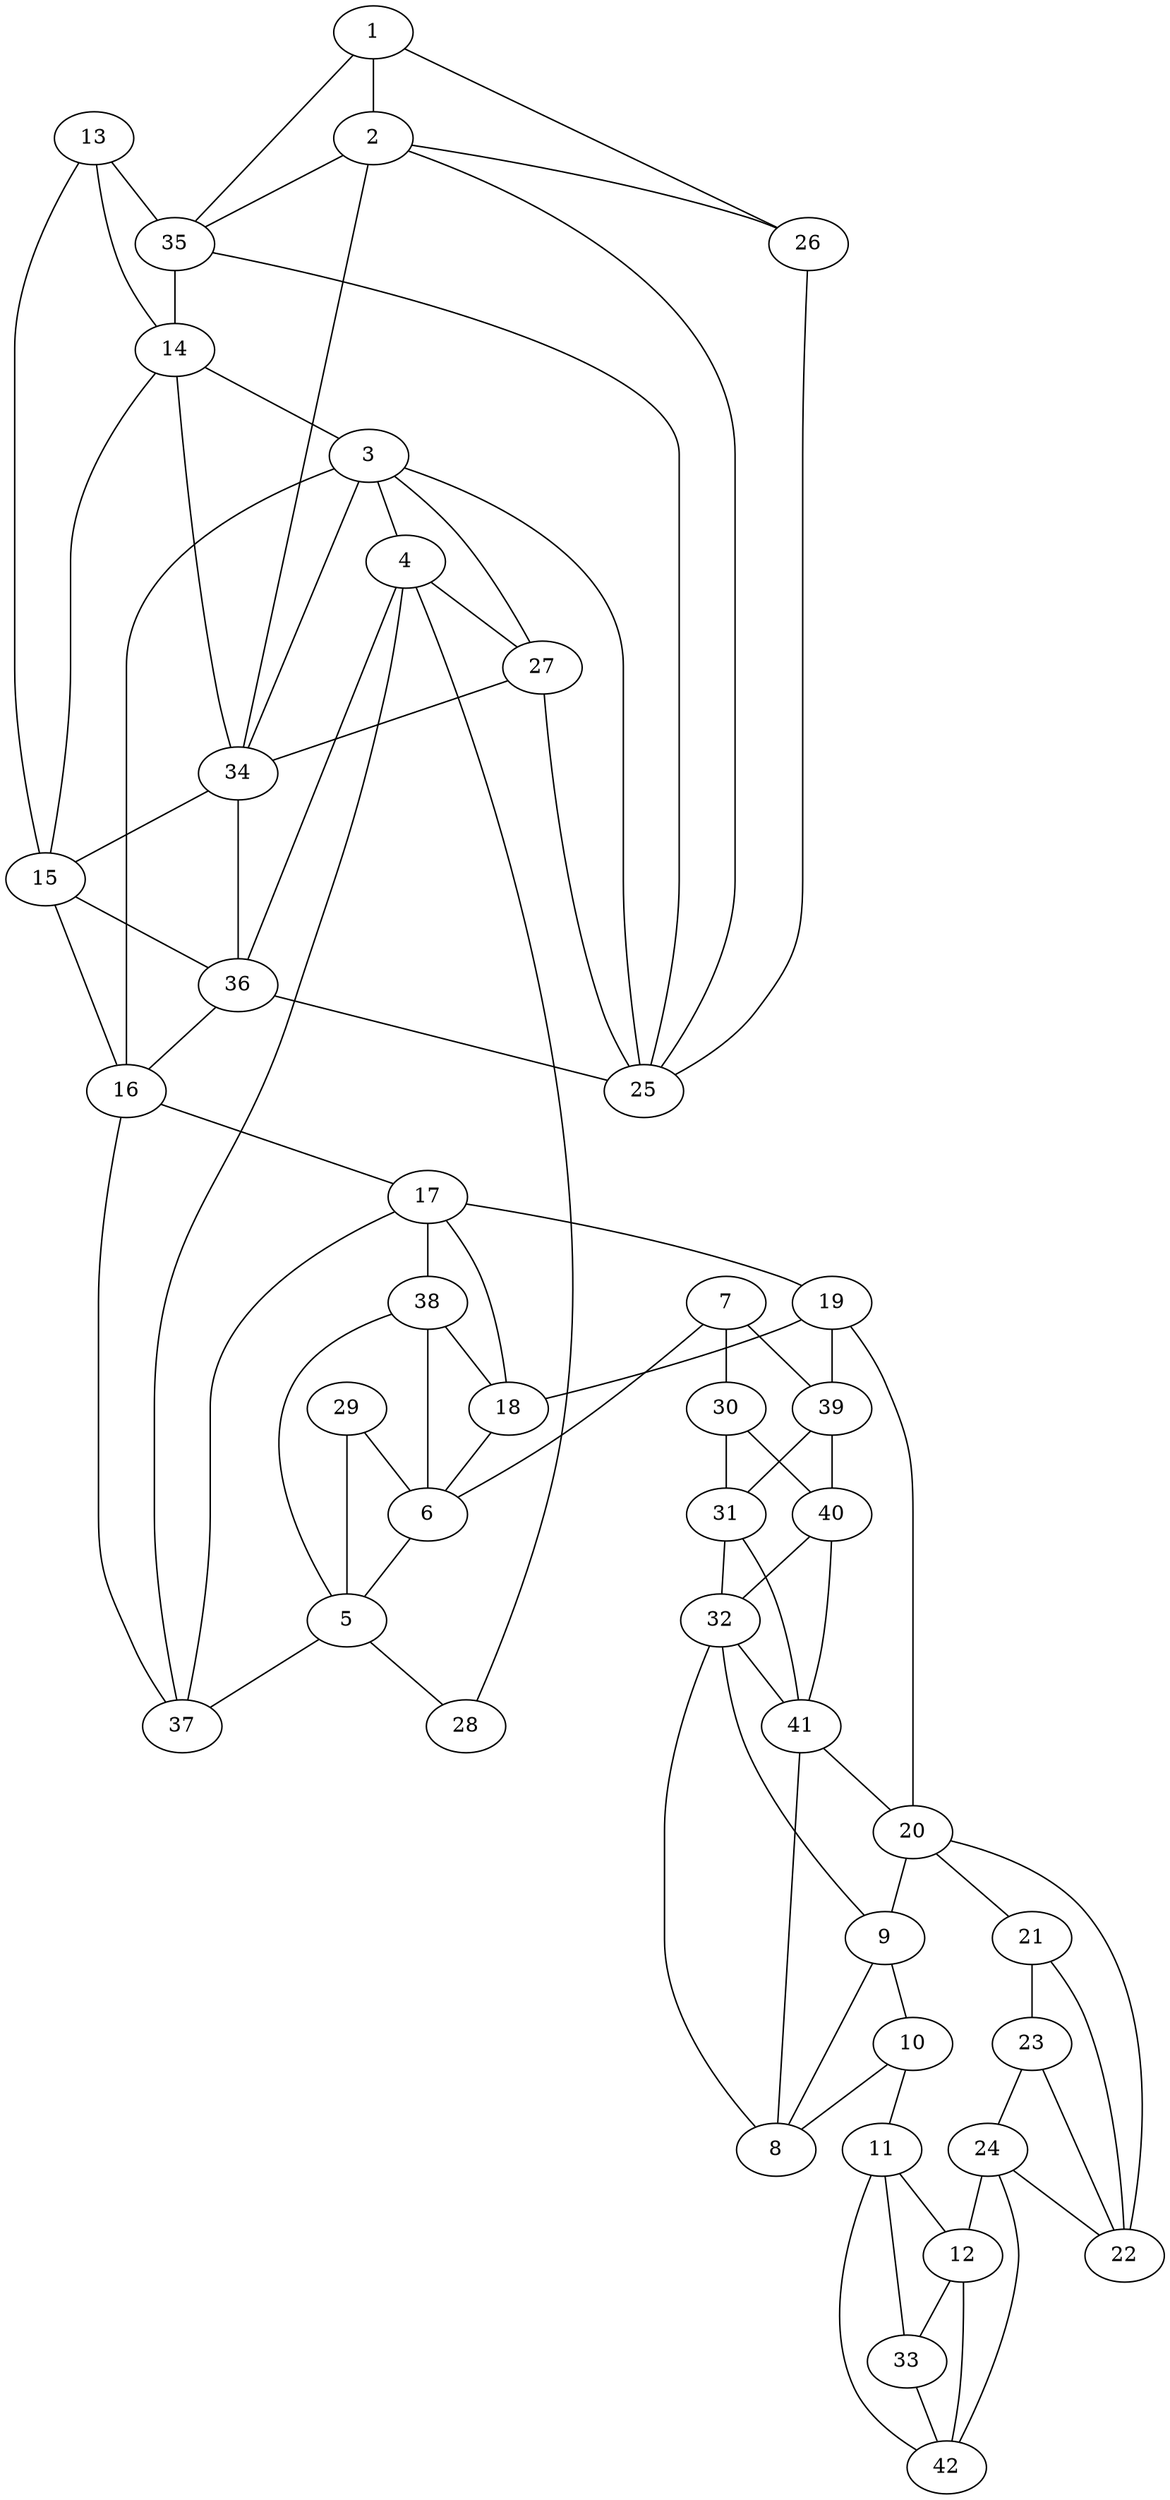graph pdb1ekk {
	1	 [aaLength=16,
		sequence=DAQSAAKCLTAVRRHS,
		type=0];
	2	 [aaLength=13,
		sequence=VTNFTANGLLALG,
		type=0];
	1 -- 2	 [distance0="32.76293",
		frequency=1,
		type0=1];
	26	 [aaLength=5,
		sequence=LVHSI,
		type=1];
	1 -- 26	 [distance0="32.85519",
		frequency=1,
		type0=2];
	35	 [aaLength=5,
		sequence=LVHSI,
		type=1];
	1 -- 35	 [distance0="32.85519",
		frequency=1,
		type0=3];
	2 -- 26	 [distance0="12.77307",
		frequency=1,
		type0=1];
	2 -- 35	 [distance0="12.77307",
		frequency=1,
		type0=2];
	3	 [aaLength=8,
		sequence=EVADMAKI,
		type=0];
	4	 [aaLength=19,
		sequence=SKESVEAMIIAGKSANEHG,
		type=0];
	3 -- 4	 [distance0="21.15181",
		frequency=1,
		type0=1];
	25	 [aaLength=4,
		sequence=SPVM,
		type=1];
	3 -- 25	 [distance0="22.11492",
		frequency=1,
		type0=2];
	27	 [aaLength=5,
		sequence=ALVLN,
		type=1];
	3 -- 27	 [distance0="2.0",
		frequency=1,
		type0=4];
	34	 [aaLength=4,
		sequence=SPVM,
		type=1];
	3 -- 34	 [distance0="22.11492",
		frequency=1,
		type0=3];
	4 -- 27	 [distance0="19.27983",
		frequency=1,
		type0=1];
	36	 [aaLength=5,
		sequence=ALVLN,
		type=1];
	4 -- 36	 [distance0="19.27983",
		frequency=1,
		type0=2];
	5	 [aaLength=15,
		sequence=TPFRTESARDIIREV,
		type=0];
	28	 [aaLength=4,
		sequence=VILD,
		type=1];
	5 -- 28	 [distance0="22.06768",
		frequency=1,
		type0=1];
	37	 [aaLength=4,
		sequence=VILD,
		type=1];
	5 -- 37	 [distance0="22.06768",
		frequency=1,
		type0=2];
	6	 [aaLength=10,
		sequence=NAAEIAHTVG,
		type=0];
	6 -- 5	 [distance0="22.97396",
		frequency=1,
		type0=1];
	7	 [aaLength=16,
		sequence=GGDIIRLAQQAAQKLN,
		type=0];
	7 -- 6	 [distance0="25.11549",
		frequency=1,
		type0=1];
	30	 [aaLength=4,
		sequence=VIAI,
		type=1];
	7 -- 30	 [distance0="36.68007",
		distance1="1.0",
		frequency=2,
		type0=2,
		type1=4];
	39	 [aaLength=4,
		sequence=VIAI,
		type=1];
	7 -- 39	 [distance0="36.68007",
		frequency=1,
		type0=3];
	8	 [aaLength=7,
		sequence=HKLLTKV,
		type=0];
	32	 [aaLength=6,
		sequence=HVYTLH,
		type=1];
	8 -- 32	 [distance0="16.81527",
		frequency=1,
		type0=1];
	41	 [aaLength=5,
		sequence=HVYTL,
		type=1];
	8 -- 41	 [distance0="16.81527",
		frequency=1,
		type0=2];
	9	 [aaLength=11,
		sequence=LLTSVVGAFCA,
		type=0];
	9 -- 8	 [distance0="18.70982",
		frequency=1,
		type0=2];
	10	 [aaLength=25,
		sequence=NPLFAAIAAISSYGVAAQLAAQQTA,
		type=0];
	9 -- 10	 [distance0="14.48924",
		distance1="3.0",
		frequency=2,
		type0=1,
		type1=4];
	9 -- 32	 [distance0="29.27526",
		frequency=1,
		type0=3];
	10 -- 8	 [distance0="28.08863",
		frequency=1,
		type0=2];
	11	 [aaLength=16,
		sequence=GPGSFQIELLNKLSTV,
		type=0];
	10 -- 11	 [distance0="29.18451",
		distance1="2.0",
		frequency=2,
		type0=3,
		type1=4];
	12	 [aaLength=9,
		sequence=TEQDVQEWA,
		type=0];
	11 -- 12	 [distance0="23.32595",
		distance1="0.0",
		frequency=2,
		type0=1,
		type1=5];
	33	 [aaLength=4,
		sequence=TIER,
		type=1];
	11 -- 33	 [distance0="26.13527",
		frequency=1,
		type0=2];
	42	 [aaLength=3,
		sequence=IER,
		type=1];
	11 -- 42	 [distance0="27.0934",
		frequency=1,
		type0=3];
	12 -- 33	 [distance0="26.1258",
		distance1="0.0",
		frequency=2,
		type0=2,
		type1=5];
	13	 [aaLength=16,
		sequence=DAQSAAKCLTAVRRHS,
		type=0];
	15	 [aaLength=8,
		sequence=EVADMAKI,
		type=0];
	13 -- 15	 [distance0="51.00413",
		frequency=1,
		type0=3];
	14	 [aaLength=13,
		sequence=VTNFTANGLLALG,
		type=0];
	13 -- 14	 [distance0="32.77929",
		frequency=1,
		type0=1];
	13 -- 35	 [distance0="1.0",
		frequency=1,
		type0=4];
	14 -- 3	 [distance0="42.27806",
		frequency=1,
		type0=3];
	14 -- 15	 [distance0="25.61984",
		frequency=1,
		type0=1];
	14 -- 34	 [distance0="1.0",
		frequency=1,
		type0=4];
	16	 [aaLength=18,
		sequence=SKESVEAMIIAGKSANEH,
		type=0];
	15 -- 16	 [distance0="22.99859",
		frequency=1,
		type0=1];
	15 -- 36	 [distance0="2.0",
		frequency=1,
		type0=4];
	16 -- 3	 [distance0="40.9722",
		frequency=1,
		type0=3];
	17	 [aaLength=15,
		sequence=TPFRTESARDIIREV,
		type=0];
	16 -- 17	 [distance0="32.52441",
		frequency=1,
		type0=2];
	16 -- 37	 [distance0="3.0",
		frequency=1,
		type0=4];
	19	 [aaLength=17,
		sequence=GGGDIIRLAQQAAQKLN,
		type=0];
	17 -- 19	 [distance0="46.77725",
		frequency=1,
		type0=3];
	18	 [aaLength=9,
		sequence=NAAEIAHTV,
		type=0];
	17 -- 18	 [distance0="23.04131",
		frequency=1,
		type0=1];
	38	 [aaLength=4,
		sequence=AIRG,
		type=1];
	17 -- 38	 [distance0="3.0",
		frequency=1,
		type0=4];
	18 -- 6	 [distance0="47.92505",
		frequency=1,
		type0=3];
	19 -- 18	 [distance0="24.21351",
		frequency=1,
		type0=1];
	20	 [aaLength=7,
		sequence=HKLLTKV,
		type=0];
	19 -- 20	 [distance0="44.91296",
		frequency=1,
		type0=2];
	19 -- 39	 [distance0="1.0",
		frequency=1,
		type0=4];
	20 -- 9	 [distance0="36.22707",
		frequency=1,
		type0=3];
	21	 [aaLength=11,
		sequence=LLTSVVGAFCA,
		type=0];
	20 -- 21	 [distance0="18.69103",
		distance1="5.0",
		frequency=2,
		type0=1,
		type1=4];
	22	 [aaLength=25,
		sequence=NPLFAAIAAISSYGVAAQLAAQQTA,
		type=0];
	20 -- 22	 [distance0="28.09796",
		frequency=1,
		type0=2];
	21 -- 22	 [distance0="14.47625",
		distance1="3.0",
		frequency=2,
		type0=1,
		type1=4];
	23	 [aaLength=16,
		sequence=GPGSFQIELLNKLSTV,
		type=0];
	21 -- 23	 [distance0="43.24659",
		frequency=1,
		type0=3];
	23 -- 22	 [distance0="29.16306",
		frequency=1,
		type0=2];
	24	 [aaLength=9,
		sequence=TEQDVQEWA,
		type=0];
	23 -- 24	 [distance0="23.40911",
		distance1="0.0",
		frequency=2,
		type0=1,
		type1=5];
	24 -- 12	 [distance0="48.65142",
		frequency=1,
		type0=3];
	24 -- 22	 [distance0="43.49756",
		frequency=1,
		type0=2];
	24 -- 42	 [distance0="1.0",
		frequency=1,
		type0=4];
	25 -- 2	 [distance0="16.67787",
		frequency=1,
		type0=2];
	26 -- 25	 [distance0="23.0",
		frequency=1,
		type0=3];
	27 -- 25	 [distance0="19.0",
		frequency=1,
		type0=2];
	27 -- 34	 [distance0="19.0",
		frequency=1,
		type0=3];
	28 -- 4	 [distance0="27.05018",
		frequency=1,
		type0=3];
	29	 [aaLength=4,
		sequence=AIRG,
		type=1];
	29 -- 5	 [distance0="26.66426",
		frequency=1,
		type0=3];
	29 -- 6	 [distance0="26.34963",
		distance1="0.0",
		frequency=2,
		type0=2,
		type1=5];
	31	 [aaLength=5,
		sequence=DVIAD,
		type=1];
	30 -- 31	 [distance0="8.0",
		distance1="4.0",
		frequency=2,
		type0=2,
		type1=4];
	40	 [aaLength=5,
		sequence=DVIAD,
		type=1];
	30 -- 40	 [distance0="8.0",
		frequency=1,
		type0=3];
	31 -- 32	 [distance0="7.0",
		distance1="2.0",
		frequency=2,
		type0=2,
		type1=4];
	32 -- 41	 [distance0="0.0",
		frequency=1,
		type0=1];
	33 -- 42	 [distance0="1.0",
		frequency=1,
		type0=1];
	34 -- 2	 [distance0="16.67787",
		frequency=1,
		type0=2];
	34 -- 15	 [distance0="5.0",
		frequency=1,
		type0=4];
	35 -- 25	 [distance0="23.0",
		frequency=1,
		type0=3];
	35 -- 14	 [distance0="4.0",
		frequency=1,
		type0=4];
	36 -- 16	 [distance0="4.0",
		frequency=1,
		type0=4];
	36 -- 25	 [distance0="19.0",
		frequency=1,
		type0=2];
	36 -- 34	 [distance0="19.0",
		frequency=1,
		type0=3];
	37 -- 4	 [distance0="27.05018",
		frequency=1,
		type0=3];
	37 -- 17	 [distance0="6.0",
		frequency=1,
		type0=4];
	38 -- 5	 [distance0="26.66426",
		frequency=1,
		type0=3];
	38 -- 6	 [distance0="26.34963",
		frequency=1,
		type0=2];
	38 -- 18	 [distance0="0.0",
		frequency=1,
		type0=5];
	39 -- 31	 [distance0="8.0",
		frequency=1,
		type0=2];
	39 -- 40	 [distance0="8.0",
		distance1="4.0",
		frequency=2,
		type0=3,
		type1=4];
	40 -- 32	 [distance0="7.0",
		frequency=1,
		type0=2];
	40 -- 41	 [distance0="7.0",
		distance1="2.0",
		frequency=2,
		type0=3,
		type1=4];
	41 -- 20	 [distance0="3.0",
		frequency=1,
		type0=4];
	41 -- 31	 [distance0="7.0",
		frequency=1,
		type0=2];
	42 -- 12	 [distance0="26.48693",
		frequency=1,
		type0=2];
}
